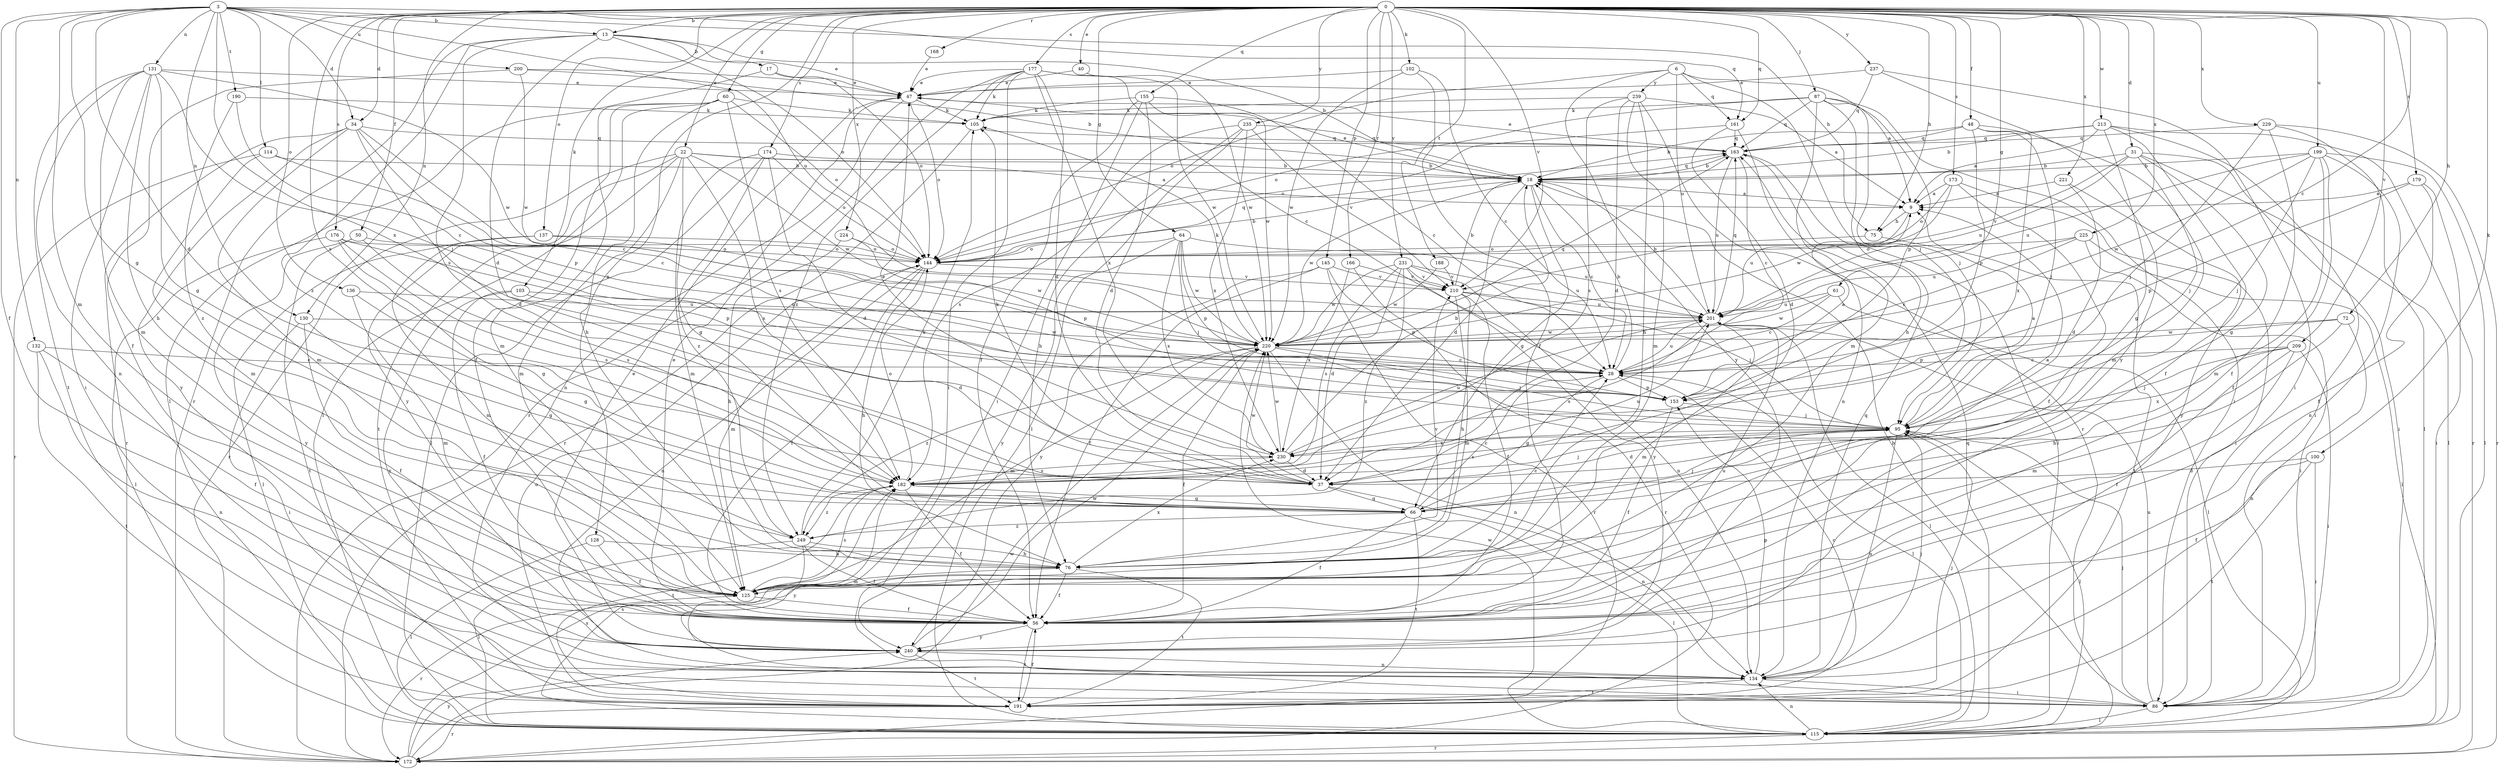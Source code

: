 strict digraph  {
0;
3;
6;
9;
13;
17;
18;
22;
28;
31;
34;
37;
40;
47;
48;
50;
56;
60;
61;
64;
66;
72;
75;
76;
86;
87;
95;
100;
102;
103;
105;
114;
115;
125;
128;
130;
131;
132;
134;
136;
137;
144;
145;
153;
155;
161;
163;
166;
168;
172;
173;
174;
176;
177;
179;
182;
188;
190;
191;
199;
200;
201;
209;
210;
213;
220;
221;
224;
225;
229;
230;
231;
235;
237;
239;
240;
249;
0 -> 13  [label=b];
0 -> 22  [label=c];
0 -> 28  [label=c];
0 -> 31  [label=d];
0 -> 34  [label=d];
0 -> 40  [label=e];
0 -> 48  [label=f];
0 -> 50  [label=f];
0 -> 60  [label=g];
0 -> 61  [label=g];
0 -> 64  [label=g];
0 -> 72  [label=h];
0 -> 75  [label=h];
0 -> 87  [label=j];
0 -> 100  [label=k];
0 -> 102  [label=k];
0 -> 103  [label=k];
0 -> 128  [label=n];
0 -> 130  [label=n];
0 -> 136  [label=o];
0 -> 137  [label=o];
0 -> 145  [label=p];
0 -> 155  [label=q];
0 -> 161  [label=q];
0 -> 166  [label=r];
0 -> 168  [label=r];
0 -> 173  [label=s];
0 -> 174  [label=s];
0 -> 176  [label=s];
0 -> 177  [label=s];
0 -> 179  [label=s];
0 -> 182  [label=s];
0 -> 188  [label=t];
0 -> 199  [label=u];
0 -> 209  [label=v];
0 -> 210  [label=v];
0 -> 213  [label=w];
0 -> 221  [label=x];
0 -> 224  [label=x];
0 -> 225  [label=x];
0 -> 229  [label=x];
0 -> 231  [label=y];
0 -> 235  [label=y];
0 -> 237  [label=y];
3 -> 13  [label=b];
3 -> 34  [label=d];
3 -> 37  [label=d];
3 -> 56  [label=f];
3 -> 66  [label=g];
3 -> 75  [label=h];
3 -> 114  [label=l];
3 -> 125  [label=m];
3 -> 130  [label=n];
3 -> 131  [label=n];
3 -> 132  [label=n];
3 -> 161  [label=q];
3 -> 190  [label=t];
3 -> 200  [label=u];
3 -> 201  [label=u];
3 -> 230  [label=x];
6 -> 9  [label=a];
6 -> 95  [label=j];
6 -> 144  [label=o];
6 -> 161  [label=q];
6 -> 201  [label=u];
6 -> 239  [label=y];
6 -> 240  [label=y];
9 -> 75  [label=h];
9 -> 201  [label=u];
13 -> 17  [label=b];
13 -> 18  [label=b];
13 -> 37  [label=d];
13 -> 47  [label=e];
13 -> 144  [label=o];
13 -> 172  [label=r];
13 -> 182  [label=s];
13 -> 249  [label=z];
17 -> 47  [label=e];
17 -> 115  [label=l];
17 -> 144  [label=o];
18 -> 9  [label=a];
18 -> 28  [label=c];
18 -> 37  [label=d];
18 -> 47  [label=e];
18 -> 66  [label=g];
18 -> 163  [label=q];
18 -> 220  [label=w];
22 -> 9  [label=a];
22 -> 18  [label=b];
22 -> 66  [label=g];
22 -> 125  [label=m];
22 -> 172  [label=r];
22 -> 182  [label=s];
22 -> 191  [label=t];
22 -> 220  [label=w];
22 -> 240  [label=y];
28 -> 18  [label=b];
28 -> 66  [label=g];
28 -> 115  [label=l];
28 -> 153  [label=p];
28 -> 201  [label=u];
31 -> 18  [label=b];
31 -> 66  [label=g];
31 -> 86  [label=i];
31 -> 95  [label=j];
31 -> 115  [label=l];
31 -> 201  [label=u];
31 -> 210  [label=v];
34 -> 28  [label=c];
34 -> 37  [label=d];
34 -> 125  [label=m];
34 -> 153  [label=p];
34 -> 163  [label=q];
34 -> 172  [label=r];
34 -> 240  [label=y];
37 -> 66  [label=g];
37 -> 105  [label=k];
37 -> 134  [label=n];
37 -> 201  [label=u];
37 -> 220  [label=w];
40 -> 47  [label=e];
40 -> 220  [label=w];
47 -> 105  [label=k];
47 -> 134  [label=n];
47 -> 144  [label=o];
48 -> 18  [label=b];
48 -> 95  [label=j];
48 -> 125  [label=m];
48 -> 153  [label=p];
48 -> 163  [label=q];
48 -> 230  [label=x];
50 -> 144  [label=o];
50 -> 182  [label=s];
50 -> 191  [label=t];
50 -> 240  [label=y];
56 -> 47  [label=e];
56 -> 191  [label=t];
56 -> 201  [label=u];
56 -> 240  [label=y];
60 -> 56  [label=f];
60 -> 76  [label=h];
60 -> 105  [label=k];
60 -> 115  [label=l];
60 -> 125  [label=m];
60 -> 144  [label=o];
60 -> 182  [label=s];
61 -> 28  [label=c];
61 -> 115  [label=l];
61 -> 201  [label=u];
61 -> 220  [label=w];
64 -> 95  [label=j];
64 -> 144  [label=o];
64 -> 153  [label=p];
64 -> 201  [label=u];
64 -> 220  [label=w];
64 -> 230  [label=x];
64 -> 240  [label=y];
66 -> 9  [label=a];
66 -> 28  [label=c];
66 -> 56  [label=f];
66 -> 95  [label=j];
66 -> 115  [label=l];
66 -> 191  [label=t];
66 -> 249  [label=z];
72 -> 76  [label=h];
72 -> 134  [label=n];
72 -> 153  [label=p];
72 -> 220  [label=w];
75 -> 144  [label=o];
75 -> 191  [label=t];
76 -> 28  [label=c];
76 -> 56  [label=f];
76 -> 125  [label=m];
76 -> 191  [label=t];
76 -> 210  [label=v];
76 -> 230  [label=x];
86 -> 18  [label=b];
86 -> 95  [label=j];
86 -> 115  [label=l];
86 -> 201  [label=u];
87 -> 76  [label=h];
87 -> 86  [label=i];
87 -> 95  [label=j];
87 -> 105  [label=k];
87 -> 125  [label=m];
87 -> 144  [label=o];
87 -> 153  [label=p];
87 -> 163  [label=q];
95 -> 9  [label=a];
95 -> 37  [label=d];
95 -> 115  [label=l];
95 -> 134  [label=n];
95 -> 182  [label=s];
95 -> 230  [label=x];
100 -> 37  [label=d];
100 -> 56  [label=f];
100 -> 86  [label=i];
100 -> 191  [label=t];
102 -> 28  [label=c];
102 -> 47  [label=e];
102 -> 56  [label=f];
102 -> 220  [label=w];
103 -> 37  [label=d];
103 -> 56  [label=f];
103 -> 201  [label=u];
103 -> 240  [label=y];
105 -> 163  [label=q];
105 -> 172  [label=r];
114 -> 18  [label=b];
114 -> 28  [label=c];
114 -> 125  [label=m];
114 -> 172  [label=r];
115 -> 134  [label=n];
115 -> 163  [label=q];
115 -> 172  [label=r];
115 -> 182  [label=s];
115 -> 220  [label=w];
125 -> 56  [label=f];
125 -> 172  [label=r];
125 -> 182  [label=s];
128 -> 56  [label=f];
128 -> 76  [label=h];
128 -> 115  [label=l];
130 -> 56  [label=f];
130 -> 66  [label=g];
130 -> 86  [label=i];
130 -> 220  [label=w];
131 -> 47  [label=e];
131 -> 66  [label=g];
131 -> 76  [label=h];
131 -> 86  [label=i];
131 -> 95  [label=j];
131 -> 125  [label=m];
131 -> 134  [label=n];
131 -> 191  [label=t];
131 -> 220  [label=w];
132 -> 28  [label=c];
132 -> 56  [label=f];
132 -> 134  [label=n];
132 -> 191  [label=t];
134 -> 86  [label=i];
134 -> 95  [label=j];
134 -> 153  [label=p];
134 -> 163  [label=q];
134 -> 191  [label=t];
136 -> 66  [label=g];
136 -> 125  [label=m];
136 -> 201  [label=u];
137 -> 115  [label=l];
137 -> 125  [label=m];
137 -> 144  [label=o];
137 -> 220  [label=w];
144 -> 18  [label=b];
144 -> 56  [label=f];
144 -> 76  [label=h];
144 -> 125  [label=m];
144 -> 134  [label=n];
144 -> 163  [label=q];
144 -> 210  [label=v];
145 -> 56  [label=f];
145 -> 153  [label=p];
145 -> 172  [label=r];
145 -> 210  [label=v];
145 -> 240  [label=y];
153 -> 9  [label=a];
153 -> 56  [label=f];
153 -> 95  [label=j];
155 -> 28  [label=c];
155 -> 37  [label=d];
155 -> 56  [label=f];
155 -> 86  [label=i];
155 -> 105  [label=k];
155 -> 220  [label=w];
161 -> 37  [label=d];
161 -> 134  [label=n];
161 -> 144  [label=o];
161 -> 163  [label=q];
163 -> 18  [label=b];
163 -> 28  [label=c];
163 -> 47  [label=e];
163 -> 115  [label=l];
163 -> 201  [label=u];
166 -> 172  [label=r];
166 -> 210  [label=v];
166 -> 230  [label=x];
168 -> 47  [label=e];
172 -> 182  [label=s];
172 -> 220  [label=w];
172 -> 240  [label=y];
173 -> 9  [label=a];
173 -> 56  [label=f];
173 -> 86  [label=i];
173 -> 144  [label=o];
173 -> 220  [label=w];
174 -> 18  [label=b];
174 -> 37  [label=d];
174 -> 115  [label=l];
174 -> 125  [label=m];
174 -> 144  [label=o];
174 -> 249  [label=z];
176 -> 66  [label=g];
176 -> 115  [label=l];
176 -> 144  [label=o];
176 -> 153  [label=p];
176 -> 182  [label=s];
177 -> 28  [label=c];
177 -> 37  [label=d];
177 -> 47  [label=e];
177 -> 86  [label=i];
177 -> 105  [label=k];
177 -> 172  [label=r];
177 -> 220  [label=w];
177 -> 230  [label=x];
177 -> 249  [label=z];
179 -> 9  [label=a];
179 -> 56  [label=f];
179 -> 86  [label=i];
179 -> 153  [label=p];
182 -> 56  [label=f];
182 -> 66  [label=g];
182 -> 95  [label=j];
182 -> 144  [label=o];
182 -> 191  [label=t];
182 -> 249  [label=z];
188 -> 210  [label=v];
188 -> 220  [label=w];
190 -> 28  [label=c];
190 -> 105  [label=k];
190 -> 249  [label=z];
191 -> 28  [label=c];
191 -> 56  [label=f];
191 -> 95  [label=j];
191 -> 144  [label=o];
191 -> 172  [label=r];
199 -> 18  [label=b];
199 -> 56  [label=f];
199 -> 95  [label=j];
199 -> 115  [label=l];
199 -> 125  [label=m];
199 -> 134  [label=n];
199 -> 201  [label=u];
199 -> 220  [label=w];
200 -> 18  [label=b];
200 -> 47  [label=e];
200 -> 56  [label=f];
200 -> 220  [label=w];
201 -> 18  [label=b];
201 -> 115  [label=l];
201 -> 125  [label=m];
201 -> 163  [label=q];
201 -> 182  [label=s];
201 -> 220  [label=w];
209 -> 28  [label=c];
209 -> 56  [label=f];
209 -> 86  [label=i];
209 -> 95  [label=j];
209 -> 125  [label=m];
209 -> 230  [label=x];
210 -> 18  [label=b];
210 -> 56  [label=f];
210 -> 76  [label=h];
210 -> 95  [label=j];
210 -> 125  [label=m];
210 -> 201  [label=u];
213 -> 9  [label=a];
213 -> 18  [label=b];
213 -> 56  [label=f];
213 -> 66  [label=g];
213 -> 86  [label=i];
213 -> 163  [label=q];
213 -> 172  [label=r];
220 -> 28  [label=c];
220 -> 56  [label=f];
220 -> 95  [label=j];
220 -> 105  [label=k];
220 -> 125  [label=m];
220 -> 134  [label=n];
220 -> 163  [label=q];
220 -> 249  [label=z];
221 -> 9  [label=a];
221 -> 37  [label=d];
221 -> 240  [label=y];
224 -> 76  [label=h];
224 -> 144  [label=o];
224 -> 153  [label=p];
225 -> 28  [label=c];
225 -> 86  [label=i];
225 -> 115  [label=l];
225 -> 144  [label=o];
225 -> 201  [label=u];
229 -> 56  [label=f];
229 -> 95  [label=j];
229 -> 115  [label=l];
229 -> 163  [label=q];
229 -> 172  [label=r];
230 -> 18  [label=b];
230 -> 37  [label=d];
230 -> 47  [label=e];
230 -> 182  [label=s];
230 -> 201  [label=u];
230 -> 220  [label=w];
231 -> 37  [label=d];
231 -> 134  [label=n];
231 -> 182  [label=s];
231 -> 201  [label=u];
231 -> 210  [label=v];
231 -> 220  [label=w];
231 -> 240  [label=y];
231 -> 249  [label=z];
235 -> 76  [label=h];
235 -> 115  [label=l];
235 -> 163  [label=q];
235 -> 182  [label=s];
235 -> 210  [label=v];
235 -> 230  [label=x];
237 -> 47  [label=e];
237 -> 86  [label=i];
237 -> 163  [label=q];
237 -> 240  [label=y];
239 -> 9  [label=a];
239 -> 37  [label=d];
239 -> 76  [label=h];
239 -> 105  [label=k];
239 -> 125  [label=m];
239 -> 172  [label=r];
239 -> 182  [label=s];
240 -> 47  [label=e];
240 -> 134  [label=n];
240 -> 191  [label=t];
240 -> 220  [label=w];
249 -> 56  [label=f];
249 -> 76  [label=h];
249 -> 105  [label=k];
249 -> 115  [label=l];
249 -> 240  [label=y];
}
